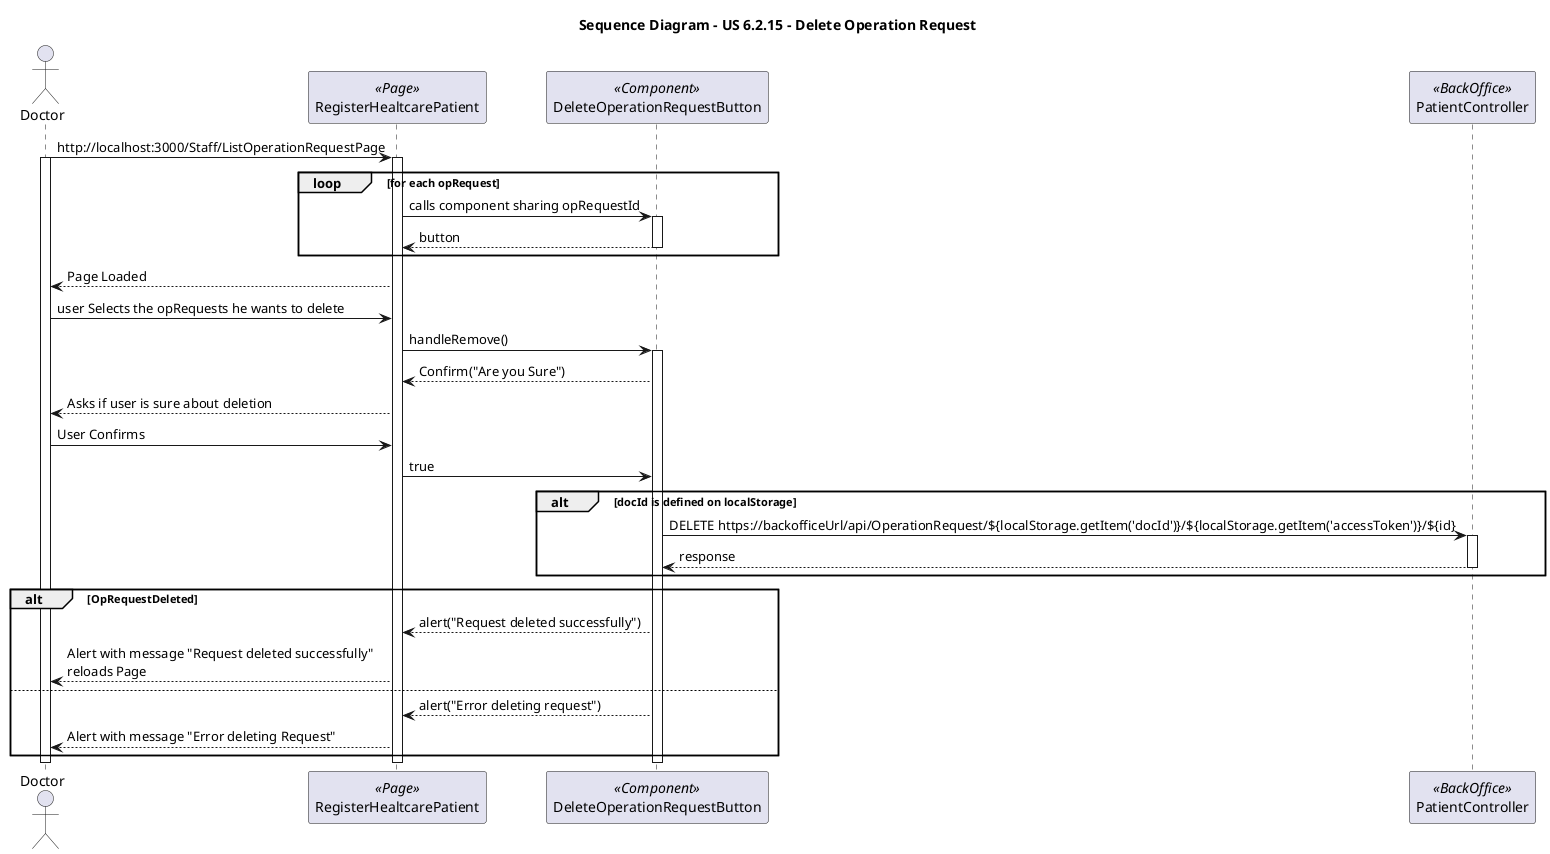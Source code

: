 @startuml US 6.2.15

title Sequence Diagram - US 6.2.15 - Delete Operation Request

actor "Doctor" as user
participant "RegisterHealtcarePatient" as pag <<Page>>
participant "DeleteOperationRequestButton" as form <<Component>>
participant "PatientController" as con <<BackOffice>>

user -> pag : http://localhost:3000/Staff/ListOperationRequestPage
activate user
    activate pag
    loop for each opRequest
        pag -> form : calls component sharing opRequestId
        activate form
            form --> pag: button
        deactivate form
    end        
        pag-->user : Page Loaded    
        user -> pag: user Selects the opRequests he wants to delete
        pag -> form : handleRemove()
        activate form
        form --> pag : Confirm("Are you Sure")
        
        pag --> user: Asks if user is sure about deletion
        user -> pag : User Confirms
        pag -> form : true 
        alt docId is defined on localStorage
           form -> con : DELETE https://backofficeUrl/api/OperationRequest/${localStorage.getItem('docId')}/${localStorage.getItem('accessToken')}/${id}
           activate con
           con --> form : response
           deactivate con
        end
        alt OpRequestDeleted
            form --> pag : alert("Request deleted successfully")
            pag --> user : Alert with message "Request deleted successfully" \nreloads Page
        else 
            form --> pag : alert("Error deleting request")
            pag --> user : Alert with message "Error deleting Request"
        end
        deactivate form
        
    deactivate pag
deactivate user

@enduml
